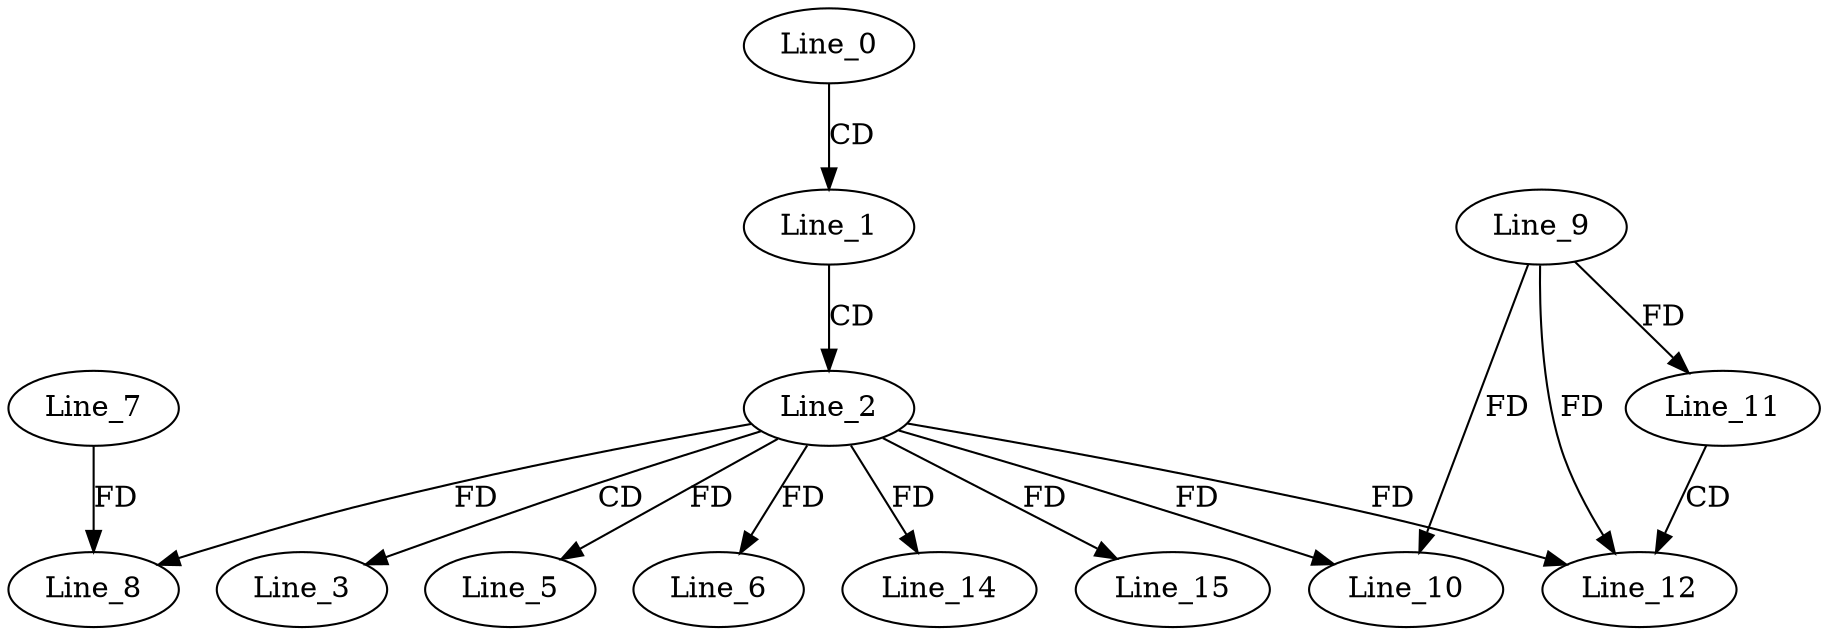 digraph G {
  Line_0;
  Line_1;
  Line_2;
  Line_3;
  Line_5;
  Line_6;
  Line_6;
  Line_7;
  Line_8;
  Line_8;
  Line_10;
  Line_9;
  Line_10;
  Line_11;
  Line_11;
  Line_12;
  Line_12;
  Line_12;
  Line_14;
  Line_15;
  Line_0 -> Line_1 [ label="CD" ];
  Line_1 -> Line_2 [ label="CD" ];
  Line_2 -> Line_3 [ label="CD" ];
  Line_2 -> Line_5 [ label="FD" ];
  Line_2 -> Line_6 [ label="FD" ];
  Line_7 -> Line_8 [ label="FD" ];
  Line_2 -> Line_8 [ label="FD" ];
  Line_2 -> Line_10 [ label="FD" ];
  Line_9 -> Line_10 [ label="FD" ];
  Line_9 -> Line_11 [ label="FD" ];
  Line_11 -> Line_12 [ label="CD" ];
  Line_2 -> Line_12 [ label="FD" ];
  Line_9 -> Line_12 [ label="FD" ];
  Line_2 -> Line_14 [ label="FD" ];
  Line_2 -> Line_15 [ label="FD" ];
}

